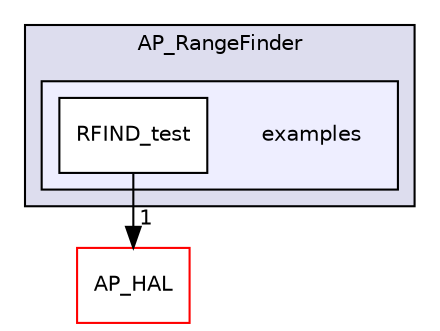 digraph "libraries/AP_RangeFinder/examples" {
  compound=true
  node [ fontsize="10", fontname="Helvetica"];
  edge [ labelfontsize="10", labelfontname="Helvetica"];
  subgraph clusterdir_2db31eccffaa5186f16f2cc3bf0c362d {
    graph [ bgcolor="#ddddee", pencolor="black", label="AP_RangeFinder" fontname="Helvetica", fontsize="10", URL="dir_2db31eccffaa5186f16f2cc3bf0c362d.html"]
  subgraph clusterdir_ae867e02413b83bd754cb8f4f0336cba {
    graph [ bgcolor="#eeeeff", pencolor="black", label="" URL="dir_ae867e02413b83bd754cb8f4f0336cba.html"];
    dir_ae867e02413b83bd754cb8f4f0336cba [shape=plaintext label="examples"];
    dir_c28eb5942d45065956583f7b9bf79929 [shape=box label="RFIND_test" color="black" fillcolor="white" style="filled" URL="dir_c28eb5942d45065956583f7b9bf79929.html"];
  }
  }
  dir_1cbc10423b2512b31103883361e0123b [shape=box label="AP_HAL" fillcolor="white" style="filled" color="red" URL="dir_1cbc10423b2512b31103883361e0123b.html"];
  dir_c28eb5942d45065956583f7b9bf79929->dir_1cbc10423b2512b31103883361e0123b [headlabel="1", labeldistance=1.5 headhref="dir_000142_000057.html"];
}
